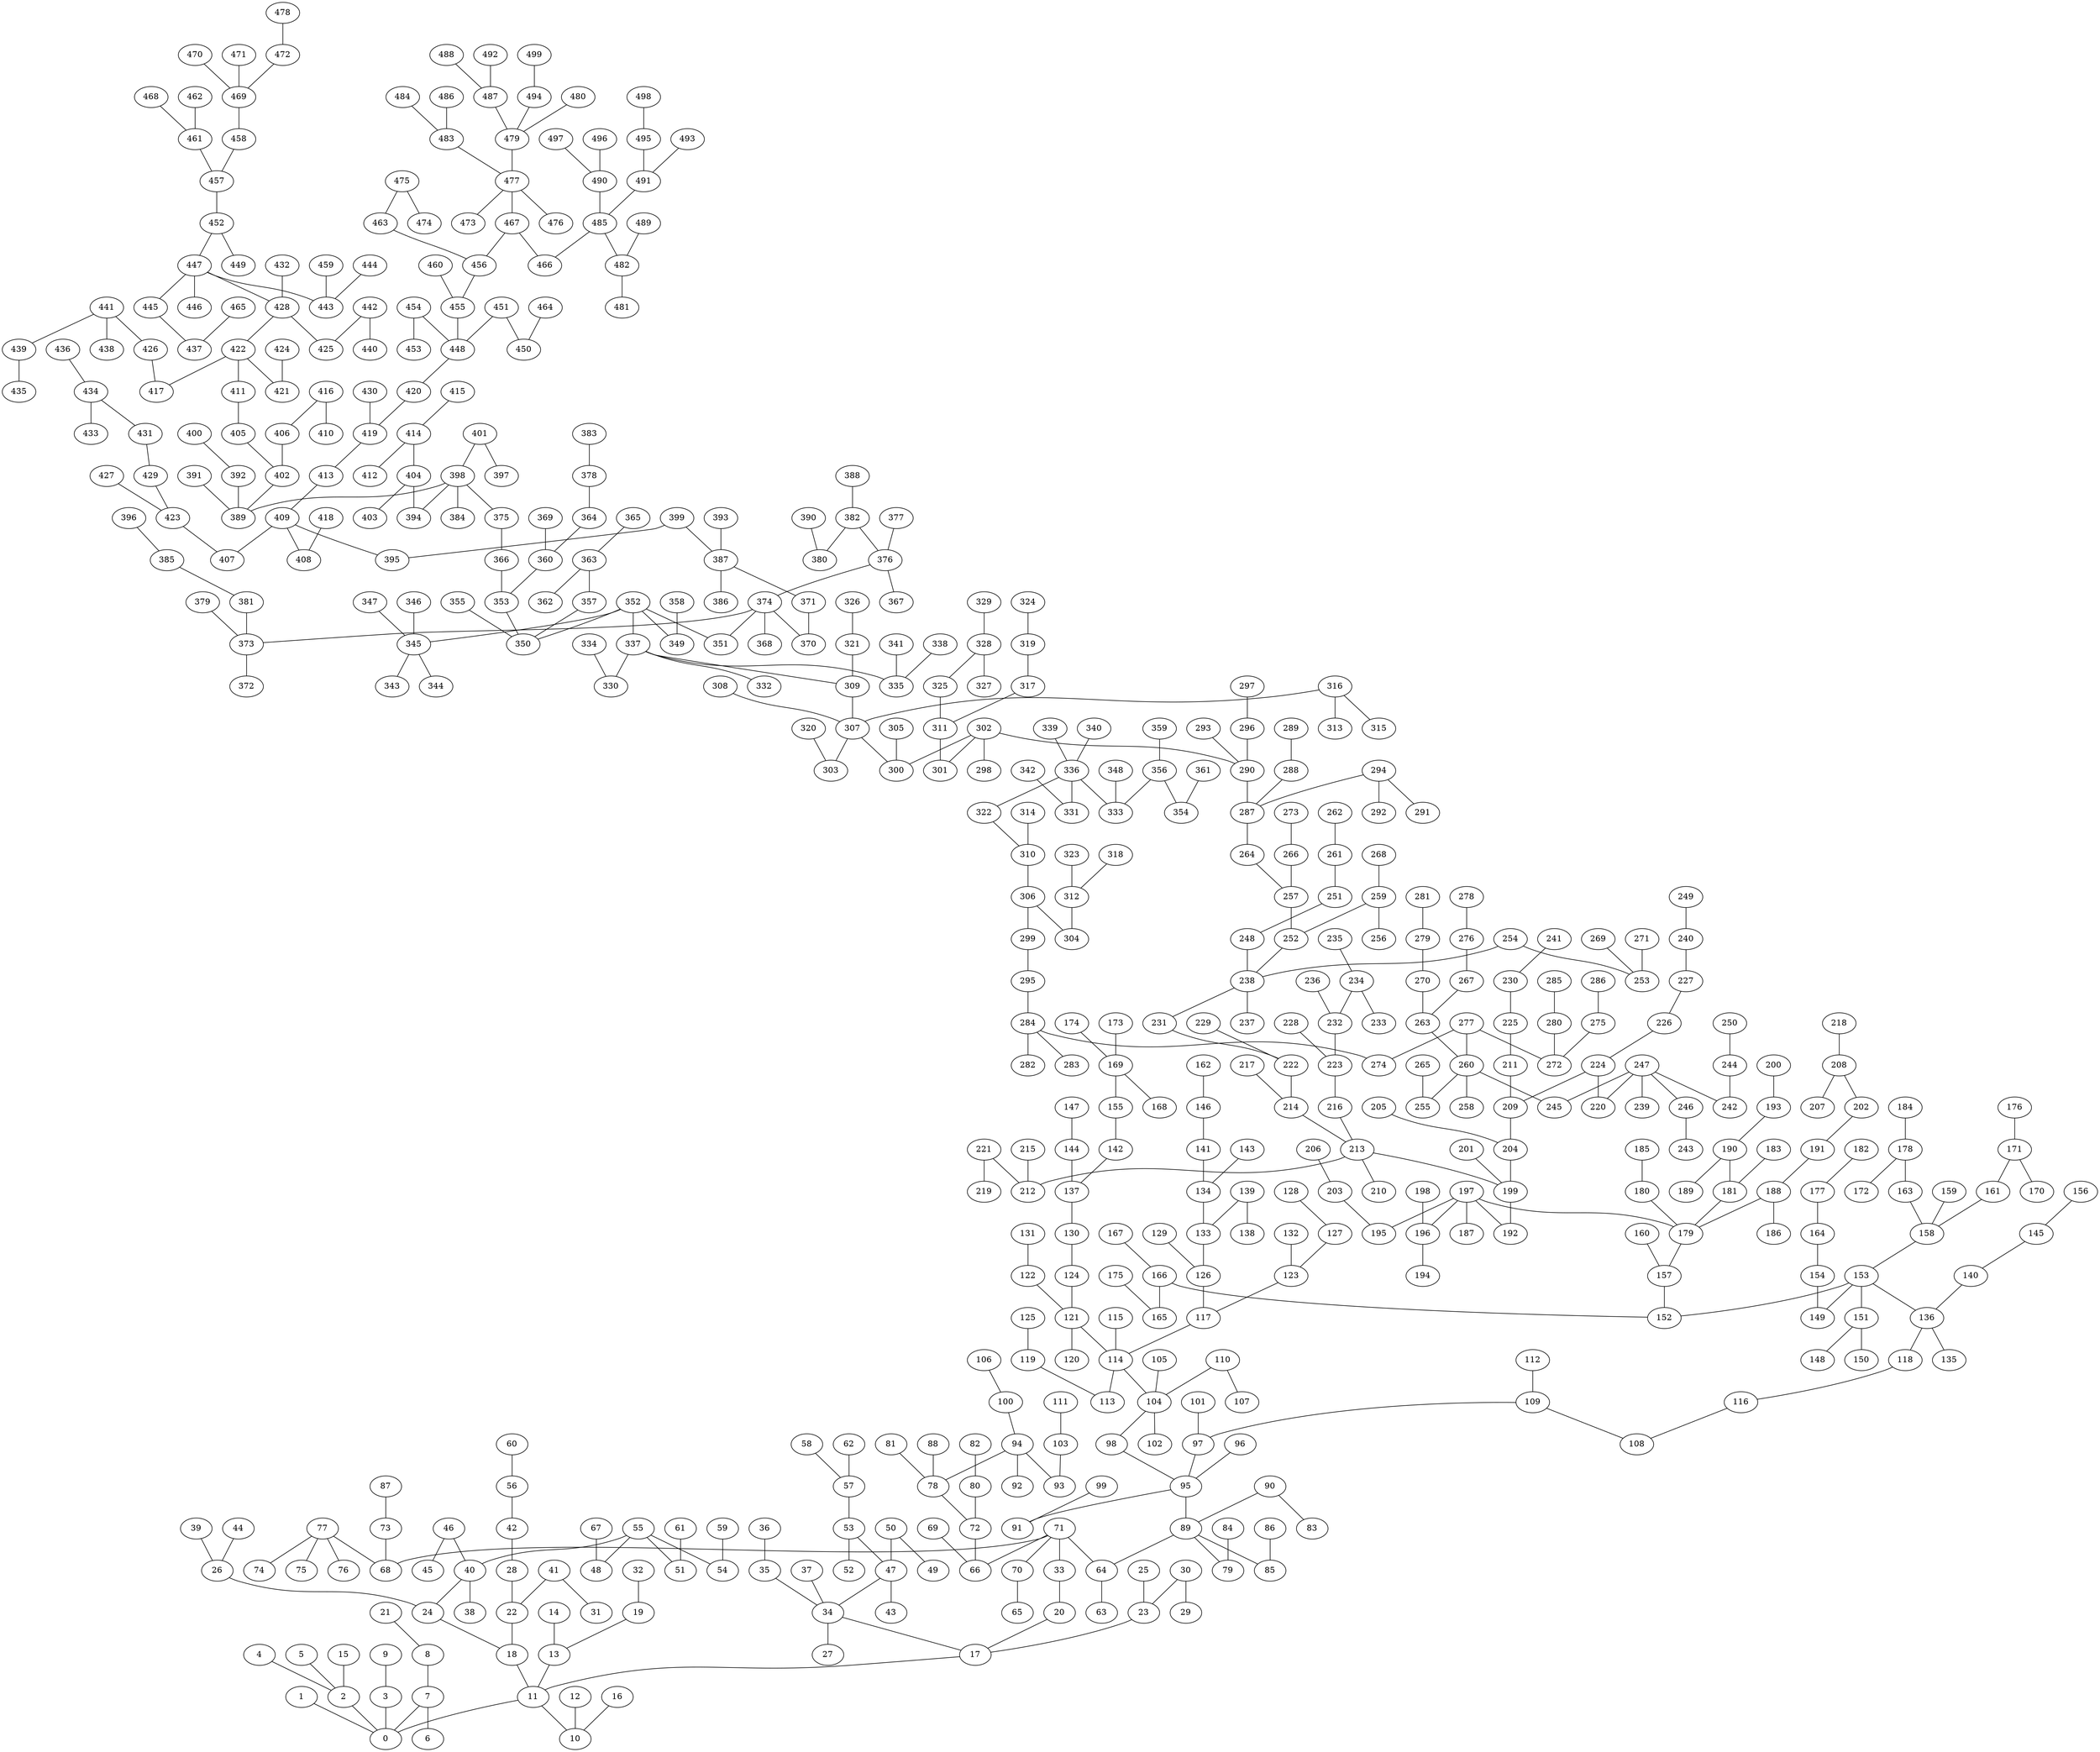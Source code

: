 graph{
488 -- 487;
346 -- 345;
248 -- 238;
178 -- 163;
385 -- 381;
103 -- 93;
3 -- 0;
101 -- 97;
259 -- 252;
246 -- 243;
387 -- 371;
495 -- 491;
167 -- 166;
263 -- 260;
181 -- 179;
357 -- 350;
497 -- 490;
1 -- 0;
249 -- 240;
174 -- 169;
353 -- 350;
244 -- 242;
251 -- 248;
173 -- 169;
498 -- 495;
492 -- 487;
114 -- 104;
314 -- 310;
347 -- 345;
2 -- 0;
106 -- 100;
260 -- 258;
110 -- 104;
252 -- 238;
312 -- 304;
171 -- 161;
238 -- 237;
379 -- 373;
320 -- 303;
358 -- 349;
388 -- 382;
11 -- 0;
355 -- 350;
378 -- 364;
254 -- 253;
345 -- 344;
382 -- 380;
257 -- 252;
99 -- 91;
254 -- 238;
398 -- 375;
325 -- 311;
493 -- 491;
7 -- 0;
345 -- 343;
169 -- 168;
322 -- 310;
499 -- 494;
164 -- 154;
321 -- 309;
260 -- 245;
452 -- 449;
17 -- 11;
67 -- 48;
143 -- 134;
462 -- 461;
477 -- 467;
13 -- 11;
71 -- 64;
122 -- 121;
374 -- 368;
4 -- 2;
61 -- 51;
110 -- 107;
144 -- 137;
398 -- 394;
123 -- 117;
324 -- 319;
229 -- 222;
398 -- 389;
307 -- 303;
457 -- 452;
50 -- 49;
445 -- 437;
226 -- 224;
337 -- 330;
365 -- 363;
467 -- 456;
310 -- 306;
5 -- 2;
329 -- 328;
383 -- 378;
464 -- 450;
217 -- 214;
337 -- 332;
232 -- 223;
401 -- 398;
18 -- 11;
26 -- 24;
337 -- 335;
475 -- 463;
317 -- 311;
393 -- 387;
363 -- 362;
376 -- 374;
53 -- 52;
306 -- 304;
467 -- 466;
326 -- 321;
441 -- 438;
361 -- 354;
311 -- 301;
16 -- 10;
316 -- 307;
369 -- 360;
472 -- 469;
444 -- 443;
352 -- 337;
468 -- 461;
15 -- 2;
19 -- 13;
139 -- 138;
225 -- 211;
126 -- 117;
12 -- 10;
463 -- 456;
116 -- 108;
11 -- 10;
224 -- 220;
309 -- 307;
40 -- 24;
308 -- 307;
442 -- 440;
140 -- 136;
469 -- 458;
141 -- 134;
71 -- 68;
136 -- 135;
21 -- 8;
459 -- 443;
57 -- 53;
14 -- 13;
387 -- 386;
470 -- 469;
121 -- 114;
221 -- 219;
228 -- 223;
374 -- 373;
398 -- 384;
375 -- 366;
119 -- 113;
234 -- 233;
341 -- 335;
338 -- 335;
452 -- 447;
235 -- 234;
259 -- 256;
47 -- 34;
190 -- 189;
399 -- 387;
156 -- 145;
247 -- 242;
56 -- 42;
352 -- 351;
428 -- 425;
271 -- 253;
348 -- 333;
415 -- 414;
30 -- 23;
411 -- 405;
342 -- 331;
157 -- 152;
193 -- 190;
336 -- 322;
448 -- 420;
261 -- 251;
328 -- 325;
151 -- 150;
188 -- 186;
316 -- 315;
404 -- 394;
396 -- 385;
46 -- 45;
247 -- 245;
356 -- 333;
151 -- 148;
197 -- 195;
334 -- 330;
431 -- 429;
147 -- 144;
196 -- 194;
262 -- 261;
413 -- 409;
154 -- 149;
160 -- 157;
250 -- 244;
319 -- 317;
402 -- 389;
409 -- 407;
277 -- 272;
41 -- 22;
270 -- 263;
414 -- 412;
161 -- 158;
269 -- 253;
71 -- 70;
198 -- 196;
166 -- 152;
247 -- 246;
264 -- 257;
159 -- 158;
416 -- 406;
35 -- 34;
33 -- 20;
391 -- 389;
316 -- 313;
442 -- 425;
318 -- 312;
277 -- 260;
155 -- 142;
390 -- 380;
441 -- 426;
240 -- 227;
169 -- 155;
266 -- 257;
277 -- 274;
55 -- 48;
337 -- 309;
28 -- 22;
55 -- 54;
163 -- 158;
268 -- 259;
182 -- 177;
179 -- 157;
191 -- 188;
71 -- 66;
401 -- 397;
166 -- 165;
247 -- 239;
267 -- 263;
392 -- 389;
25 -- 23;
323 -- 312;
37 -- 34;
409 -- 408;
162 -- 146;
260 -- 255;
55 -- 51;
265 -- 255;
447 -- 428;
238 -- 231;
382 -- 376;
434 -- 433;
451 -- 450;
34 -- 27;
456 -- 455;
90 -- 83;
336 -- 331;
374 -- 351;
366 -- 353;
234 -- 232;
454 -- 453;
236 -- 232;
98 -- 95;
465 -- 437;
95 -- 91;
247 -- 220;
356 -- 354;
40 -- 38;
241 -- 230;
55 -- 40;
81 -- 78;
360 -- 353;
377 -- 376;
227 -- 226;
454 -- 448;
328 -- 327;
340 -- 336;
352 -- 345;
371 -- 370;
460 -- 455;
455 -- 448;
339 -- 336;
373 -- 372;
39 -- 26;
439 -- 435;
46 -- 40;
97 -- 95;
88 -- 78;
434 -- 431;
436 -- 434;
352 -- 350;
376 -- 367;
374 -- 370;
336 -- 333;
32 -- 19;
96 -- 95;
447 -- 443;
352 -- 349;
359 -- 356;
451 -- 448;
230 -- 225;
364 -- 360;
441 -- 439;
447 -- 445;
363 -- 357;
461 -- 457;
231 -- 222;
447 -- 446;
458 -- 457;
44 -- 26;
381 -- 373;
487 -- 479;
62 -- 57;
208 -- 202;
58 -- 57;
73 -- 68;
419 -- 413;
208 -- 207;
132 -- 123;
423 -- 407;
127 -- 123;
214 -- 213;
494 -- 479;
496 -- 490;
489 -- 482;
216 -- 213;
418 -- 408;
209 -- 204;
205 -- 204;
422 -- 421;
78 -- 72;
486 -- 483;
213 -- 212;
422 -- 411;
484 -- 483;
213 -- 210;
89 -- 79;
422 -- 417;
121 -- 120;
480 -- 479;
95 -- 89;
125 -- 119;
416 -- 410;
129 -- 126;
80 -- 72;
124 -- 121;
133 -- 126;
482 -- 481;
90 -- 89;
118 -- 116;
105 -- 104;
115 -- 114;
276 -- 267;
275 -- 272;
109 -- 108;
280 -- 272;
114 -- 113;
287 -- 264;
279 -- 270;
104 -- 102;
111 -- 103;
273 -- 266;
112 -- 109;
284 -- 274;
117 -- 114;
222 -- 214;
278 -- 276;
100 -- 94;
134 -- 133;
224 -- 209;
137 -- 130;
218 -- 208;
104 -- 98;
285 -- 280;
414 -- 404;
409 -- 395;
128 -- 127;
139 -- 133;
290 -- 287;
136 -- 118;
69 -- 66;
406 -- 402;
286 -- 275;
284 -- 282;
399 -- 395;
405 -- 402;
70 -- 65;
221 -- 212;
400 -- 392;
215 -- 212;
94 -- 92;
223 -- 216;
288 -- 287;
94 -- 93;
130 -- 124;
109 -- 97;
131 -- 122;
281 -- 279;
84 -- 79;
153 -- 136;
72 -- 66;
86 -- 85;
59 -- 54;
404 -- 403;
77 -- 68;
89 -- 64;
294 -- 287;
60 -- 56;
64 -- 63;
211 -- 209;
94 -- 78;
289 -- 288;
432 -- 428;
479 -- 477;
183 -- 181;
7 -- 6;
197 -- 196;
302 -- 300;
177 -- 164;
47 -- 43;
142 -- 137;
297 -- 296;
306 -- 299;
8 -- 7;
41 -- 31;
302 -- 298;
77 -- 76;
188 -- 179;
201 -- 199;
428 -- 422;
197 -- 179;
213 -- 199;
475 -- 474;
204 -- 199;
296 -- 290;
71 -- 33;
30 -- 29;
426 -- 417;
477 -- 473;
199 -- 192;
77 -- 74;
485 -- 482;
53 -- 47;
203 -- 195;
491 -- 485;
477 -- 476;
295 -- 284;
158 -- 153;
184 -- 178;
36 -- 35;
302 -- 290;
471 -- 469;
89 -- 85;
200 -- 193;
202 -- 191;
197 -- 187;
284 -- 283;
197 -- 192;
42 -- 28;
146 -- 141;
175 -- 165;
190 -- 181;
22 -- 18;
87 -- 73;
50 -- 47;
153 -- 151;
478 -- 472;
24 -- 18;
490 -- 485;
294 -- 292;
307 -- 300;
485 -- 466;
20 -- 17;
82 -- 80;
299 -- 295;
302 -- 301;
176 -- 171;
185 -- 180;
180 -- 179;
430 -- 419;
145 -- 140;
171 -- 170;
305 -- 300;
153 -- 152;
293 -- 290;
429 -- 423;
77 -- 75;
483 -- 477;
34 -- 17;
9 -- 3;
206 -- 203;
420 -- 419;
153 -- 149;
294 -- 291;
178 -- 172;
427 -- 423;
424 -- 421;
23 -- 17;
}
